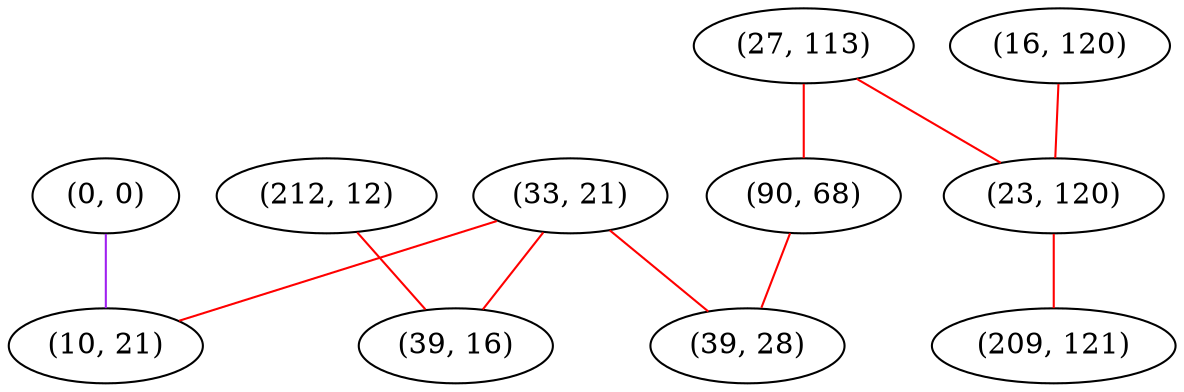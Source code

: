 graph "" {
"(33, 21)";
"(212, 12)";
"(0, 0)";
"(10, 21)";
"(27, 113)";
"(39, 16)";
"(90, 68)";
"(39, 28)";
"(16, 120)";
"(23, 120)";
"(209, 121)";
"(33, 21)" -- "(39, 28)"  [color=red, key=0, weight=1];
"(33, 21)" -- "(10, 21)"  [color=red, key=0, weight=1];
"(33, 21)" -- "(39, 16)"  [color=red, key=0, weight=1];
"(212, 12)" -- "(39, 16)"  [color=red, key=0, weight=1];
"(0, 0)" -- "(10, 21)"  [color=purple, key=0, weight=4];
"(27, 113)" -- "(23, 120)"  [color=red, key=0, weight=1];
"(27, 113)" -- "(90, 68)"  [color=red, key=0, weight=1];
"(90, 68)" -- "(39, 28)"  [color=red, key=0, weight=1];
"(16, 120)" -- "(23, 120)"  [color=red, key=0, weight=1];
"(23, 120)" -- "(209, 121)"  [color=red, key=0, weight=1];
}
